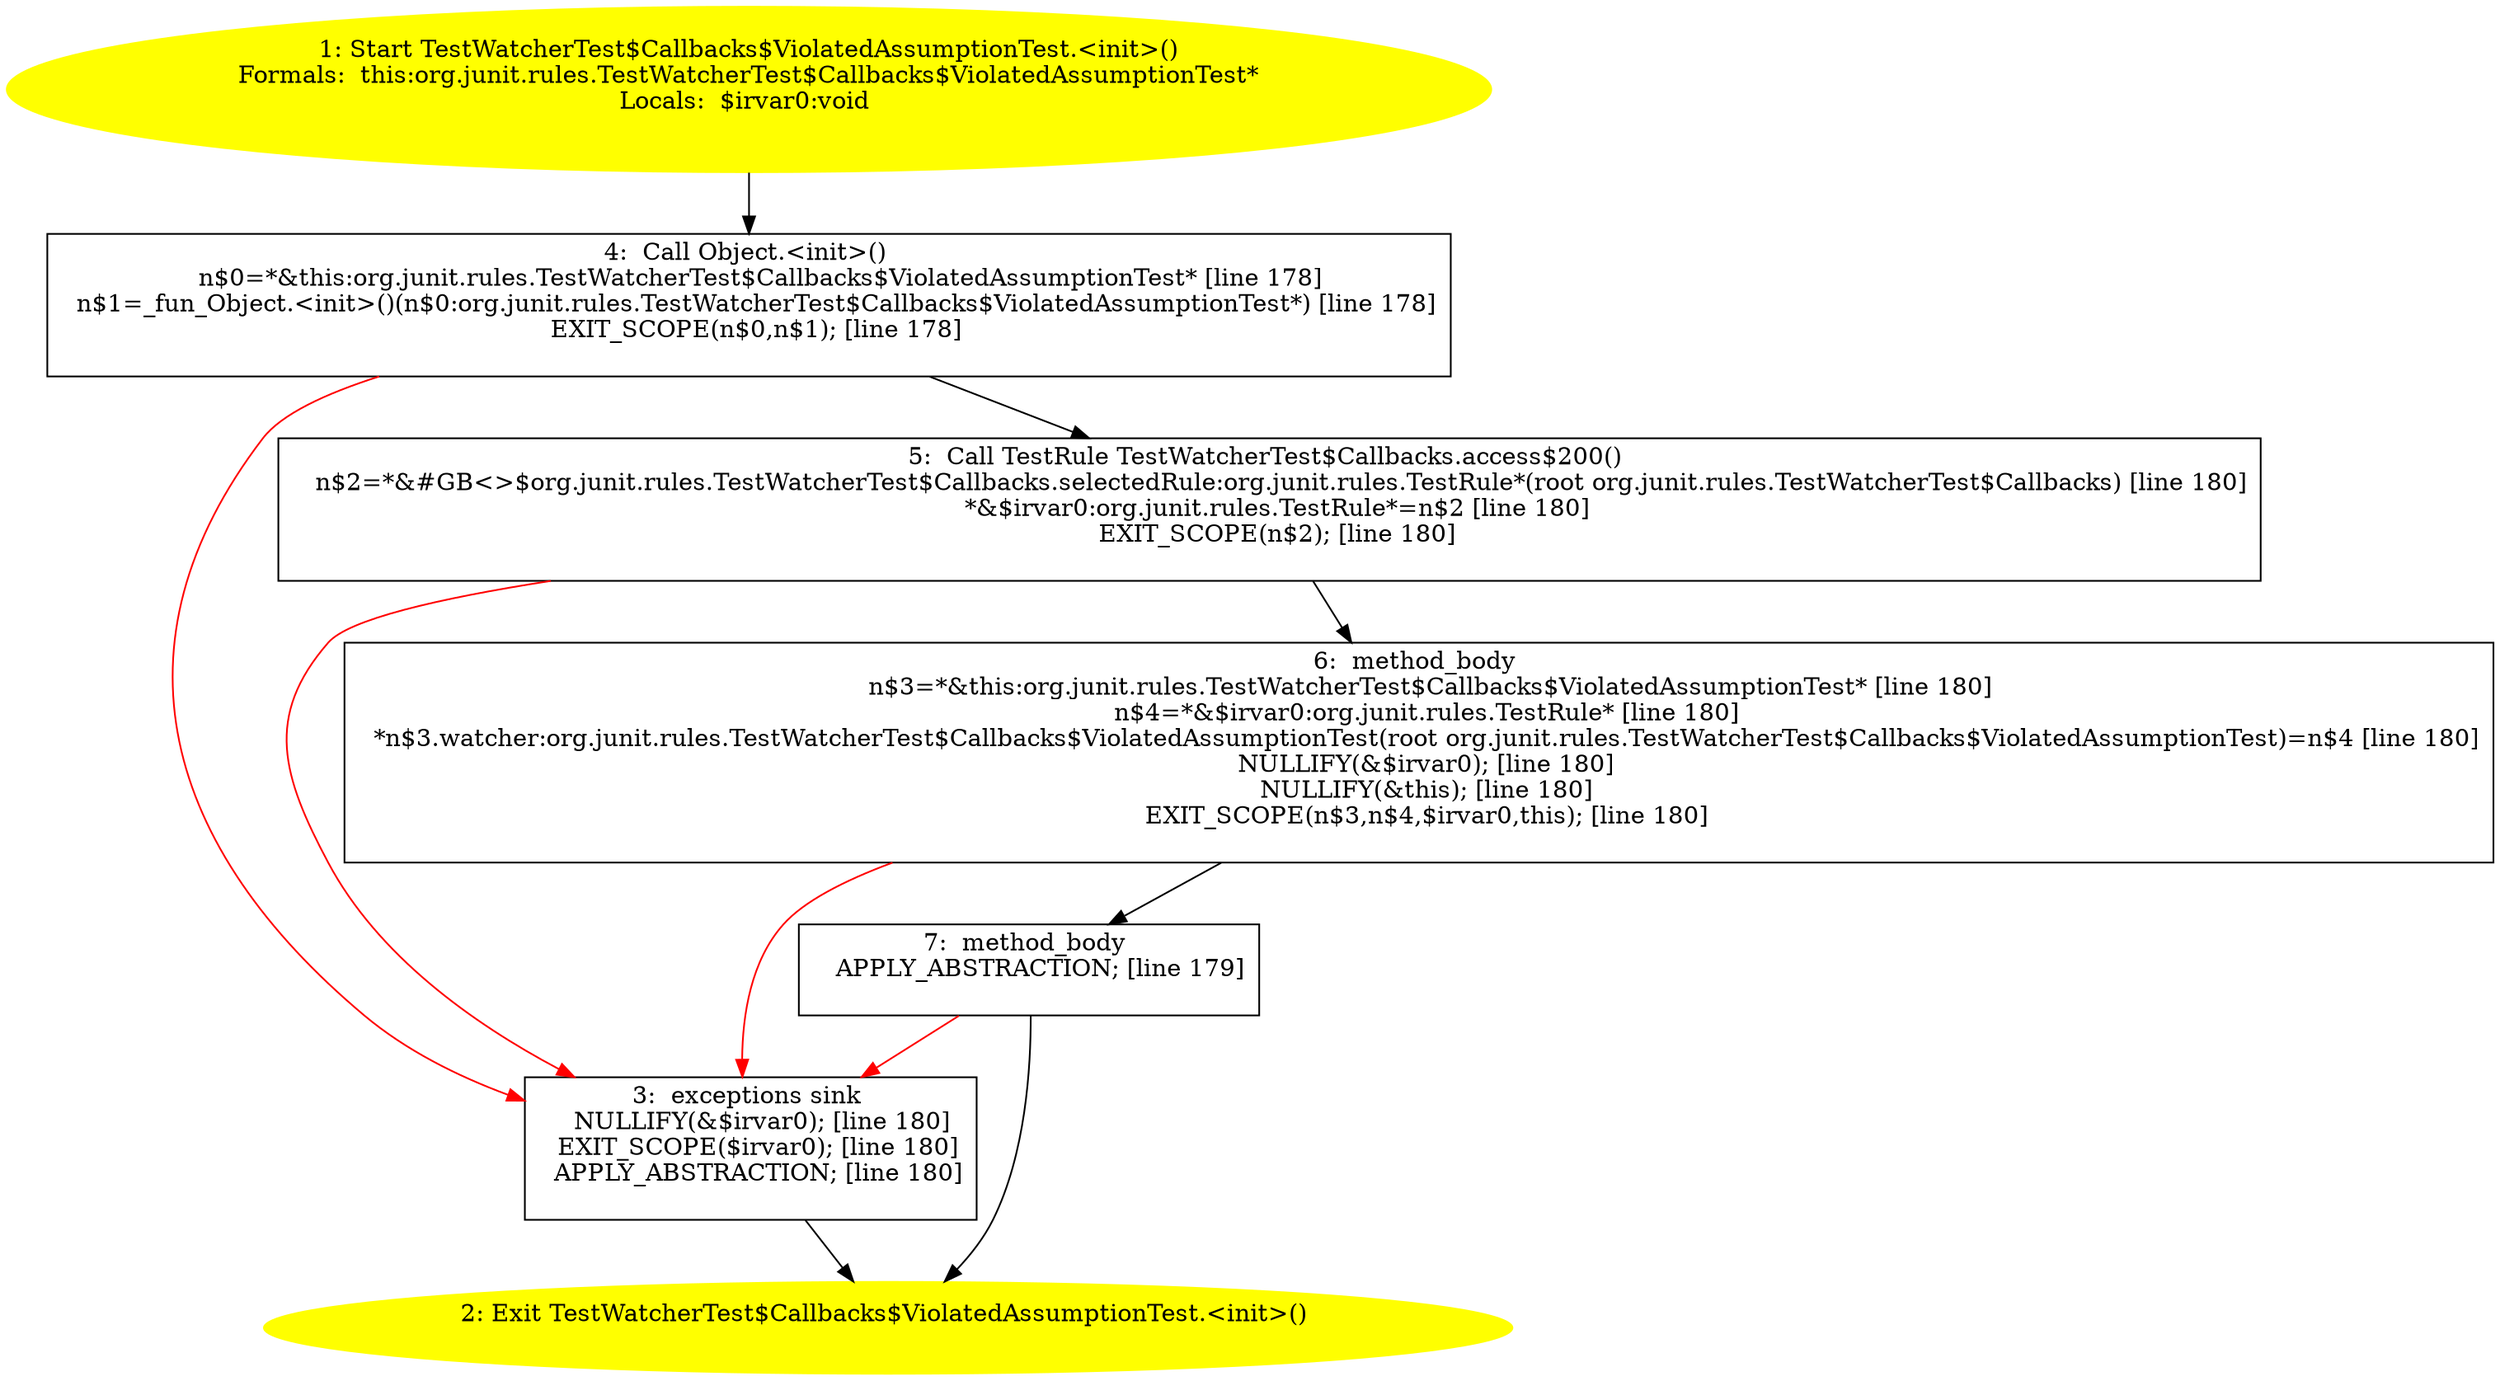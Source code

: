 /* @generated */
digraph cfg {
"org.junit.rules.TestWatcherTest$Callbacks$ViolatedAssumptionTest.<init>().17a9f7cbae8adf5962e182ff090cb59d_1" [label="1: Start TestWatcherTest$Callbacks$ViolatedAssumptionTest.<init>()\nFormals:  this:org.junit.rules.TestWatcherTest$Callbacks$ViolatedAssumptionTest*\nLocals:  $irvar0:void \n  " color=yellow style=filled]
	

	 "org.junit.rules.TestWatcherTest$Callbacks$ViolatedAssumptionTest.<init>().17a9f7cbae8adf5962e182ff090cb59d_1" -> "org.junit.rules.TestWatcherTest$Callbacks$ViolatedAssumptionTest.<init>().17a9f7cbae8adf5962e182ff090cb59d_4" ;
"org.junit.rules.TestWatcherTest$Callbacks$ViolatedAssumptionTest.<init>().17a9f7cbae8adf5962e182ff090cb59d_2" [label="2: Exit TestWatcherTest$Callbacks$ViolatedAssumptionTest.<init>() \n  " color=yellow style=filled]
	

"org.junit.rules.TestWatcherTest$Callbacks$ViolatedAssumptionTest.<init>().17a9f7cbae8adf5962e182ff090cb59d_3" [label="3:  exceptions sink \n   NULLIFY(&$irvar0); [line 180]\n  EXIT_SCOPE($irvar0); [line 180]\n  APPLY_ABSTRACTION; [line 180]\n " shape="box"]
	

	 "org.junit.rules.TestWatcherTest$Callbacks$ViolatedAssumptionTest.<init>().17a9f7cbae8adf5962e182ff090cb59d_3" -> "org.junit.rules.TestWatcherTest$Callbacks$ViolatedAssumptionTest.<init>().17a9f7cbae8adf5962e182ff090cb59d_2" ;
"org.junit.rules.TestWatcherTest$Callbacks$ViolatedAssumptionTest.<init>().17a9f7cbae8adf5962e182ff090cb59d_4" [label="4:  Call Object.<init>() \n   n$0=*&this:org.junit.rules.TestWatcherTest$Callbacks$ViolatedAssumptionTest* [line 178]\n  n$1=_fun_Object.<init>()(n$0:org.junit.rules.TestWatcherTest$Callbacks$ViolatedAssumptionTest*) [line 178]\n  EXIT_SCOPE(n$0,n$1); [line 178]\n " shape="box"]
	

	 "org.junit.rules.TestWatcherTest$Callbacks$ViolatedAssumptionTest.<init>().17a9f7cbae8adf5962e182ff090cb59d_4" -> "org.junit.rules.TestWatcherTest$Callbacks$ViolatedAssumptionTest.<init>().17a9f7cbae8adf5962e182ff090cb59d_5" ;
	 "org.junit.rules.TestWatcherTest$Callbacks$ViolatedAssumptionTest.<init>().17a9f7cbae8adf5962e182ff090cb59d_4" -> "org.junit.rules.TestWatcherTest$Callbacks$ViolatedAssumptionTest.<init>().17a9f7cbae8adf5962e182ff090cb59d_3" [color="red" ];
"org.junit.rules.TestWatcherTest$Callbacks$ViolatedAssumptionTest.<init>().17a9f7cbae8adf5962e182ff090cb59d_5" [label="5:  Call TestRule TestWatcherTest$Callbacks.access$200() \n   n$2=*&#GB<>$org.junit.rules.TestWatcherTest$Callbacks.selectedRule:org.junit.rules.TestRule*(root org.junit.rules.TestWatcherTest$Callbacks) [line 180]\n  *&$irvar0:org.junit.rules.TestRule*=n$2 [line 180]\n  EXIT_SCOPE(n$2); [line 180]\n " shape="box"]
	

	 "org.junit.rules.TestWatcherTest$Callbacks$ViolatedAssumptionTest.<init>().17a9f7cbae8adf5962e182ff090cb59d_5" -> "org.junit.rules.TestWatcherTest$Callbacks$ViolatedAssumptionTest.<init>().17a9f7cbae8adf5962e182ff090cb59d_6" ;
	 "org.junit.rules.TestWatcherTest$Callbacks$ViolatedAssumptionTest.<init>().17a9f7cbae8adf5962e182ff090cb59d_5" -> "org.junit.rules.TestWatcherTest$Callbacks$ViolatedAssumptionTest.<init>().17a9f7cbae8adf5962e182ff090cb59d_3" [color="red" ];
"org.junit.rules.TestWatcherTest$Callbacks$ViolatedAssumptionTest.<init>().17a9f7cbae8adf5962e182ff090cb59d_6" [label="6:  method_body \n   n$3=*&this:org.junit.rules.TestWatcherTest$Callbacks$ViolatedAssumptionTest* [line 180]\n  n$4=*&$irvar0:org.junit.rules.TestRule* [line 180]\n  *n$3.watcher:org.junit.rules.TestWatcherTest$Callbacks$ViolatedAssumptionTest(root org.junit.rules.TestWatcherTest$Callbacks$ViolatedAssumptionTest)=n$4 [line 180]\n  NULLIFY(&$irvar0); [line 180]\n  NULLIFY(&this); [line 180]\n  EXIT_SCOPE(n$3,n$4,$irvar0,this); [line 180]\n " shape="box"]
	

	 "org.junit.rules.TestWatcherTest$Callbacks$ViolatedAssumptionTest.<init>().17a9f7cbae8adf5962e182ff090cb59d_6" -> "org.junit.rules.TestWatcherTest$Callbacks$ViolatedAssumptionTest.<init>().17a9f7cbae8adf5962e182ff090cb59d_7" ;
	 "org.junit.rules.TestWatcherTest$Callbacks$ViolatedAssumptionTest.<init>().17a9f7cbae8adf5962e182ff090cb59d_6" -> "org.junit.rules.TestWatcherTest$Callbacks$ViolatedAssumptionTest.<init>().17a9f7cbae8adf5962e182ff090cb59d_3" [color="red" ];
"org.junit.rules.TestWatcherTest$Callbacks$ViolatedAssumptionTest.<init>().17a9f7cbae8adf5962e182ff090cb59d_7" [label="7:  method_body \n   APPLY_ABSTRACTION; [line 179]\n " shape="box"]
	

	 "org.junit.rules.TestWatcherTest$Callbacks$ViolatedAssumptionTest.<init>().17a9f7cbae8adf5962e182ff090cb59d_7" -> "org.junit.rules.TestWatcherTest$Callbacks$ViolatedAssumptionTest.<init>().17a9f7cbae8adf5962e182ff090cb59d_2" ;
	 "org.junit.rules.TestWatcherTest$Callbacks$ViolatedAssumptionTest.<init>().17a9f7cbae8adf5962e182ff090cb59d_7" -> "org.junit.rules.TestWatcherTest$Callbacks$ViolatedAssumptionTest.<init>().17a9f7cbae8adf5962e182ff090cb59d_3" [color="red" ];
}
